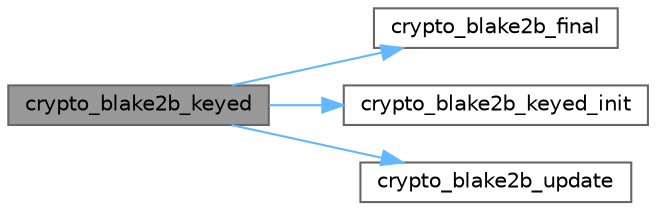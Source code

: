 digraph "crypto_blake2b_keyed"
{
 // LATEX_PDF_SIZE
  bgcolor="transparent";
  edge [fontname=Helvetica,fontsize=10,labelfontname=Helvetica,labelfontsize=10];
  node [fontname=Helvetica,fontsize=10,shape=box,height=0.2,width=0.4];
  rankdir="LR";
  Node1 [id="Node000001",label="crypto_blake2b_keyed",height=0.2,width=0.4,color="gray40", fillcolor="grey60", style="filled", fontcolor="black",tooltip=" "];
  Node1 -> Node2 [id="edge1_Node000001_Node000002",color="steelblue1",style="solid",tooltip=" "];
  Node2 [id="Node000002",label="crypto_blake2b_final",height=0.2,width=0.4,color="grey40", fillcolor="white", style="filled",URL="$monocypher_8c.html#a1422c3757f13d228c1ac3dc936490c62",tooltip=" "];
  Node1 -> Node3 [id="edge2_Node000001_Node000003",color="steelblue1",style="solid",tooltip=" "];
  Node3 [id="Node000003",label="crypto_blake2b_keyed_init",height=0.2,width=0.4,color="grey40", fillcolor="white", style="filled",URL="$monocypher_8c.html#a60bd082f576523e713412c7ec795d502",tooltip=" "];
  Node1 -> Node4 [id="edge3_Node000001_Node000004",color="steelblue1",style="solid",tooltip=" "];
  Node4 [id="Node000004",label="crypto_blake2b_update",height=0.2,width=0.4,color="grey40", fillcolor="white", style="filled",URL="$monocypher_8c.html#a0d11738421fa5018ed0ec03e434c1274",tooltip=" "];
}
